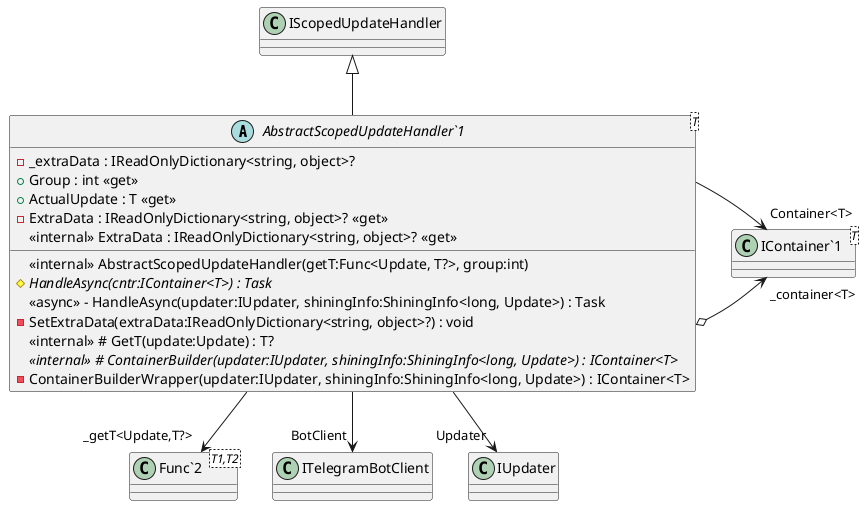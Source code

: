 @startuml
abstract class "AbstractScopedUpdateHandler`1"<T> {
    - _extraData : IReadOnlyDictionary<string, object>?
    <<internal>> AbstractScopedUpdateHandler(getT:Func<Update, T?>, group:int)
    + Group : int <<get>>
    + ActualUpdate : T <<get>>
    - ExtraData : IReadOnlyDictionary<string, object>? <<get>>
    <<internal>> ExtraData : IReadOnlyDictionary<string, object>? <<get>>
    # {abstract} HandleAsync(cntr:IContainer<T>) : Task
    <<async>> - HandleAsync(updater:IUpdater, shiningInfo:ShiningInfo<long, Update>) : Task
    - SetExtraData(extraData:IReadOnlyDictionary<string, object>?) : void
    <<internal>> # GetT(update:Update) : T?
    <<internal>> # {abstract} ContainerBuilder(updater:IUpdater, shiningInfo:ShiningInfo<long, Update>) : IContainer<T>
    - ContainerBuilderWrapper(updater:IUpdater, shiningInfo:ShiningInfo<long, Update>) : IContainer<T>
}
class "Func`2"<T1,T2> {
}
class "IContainer`1"<T> {
}
IScopedUpdateHandler <|-- "AbstractScopedUpdateHandler`1"
"AbstractScopedUpdateHandler`1" --> "_getT<Update,T?>" "Func`2"
"AbstractScopedUpdateHandler`1" o-> "_container<T>" "IContainer`1"
"AbstractScopedUpdateHandler`1" --> "BotClient" ITelegramBotClient
"AbstractScopedUpdateHandler`1" --> "Updater" IUpdater
"AbstractScopedUpdateHandler`1" --> "Container<T>" "IContainer`1"
@enduml
